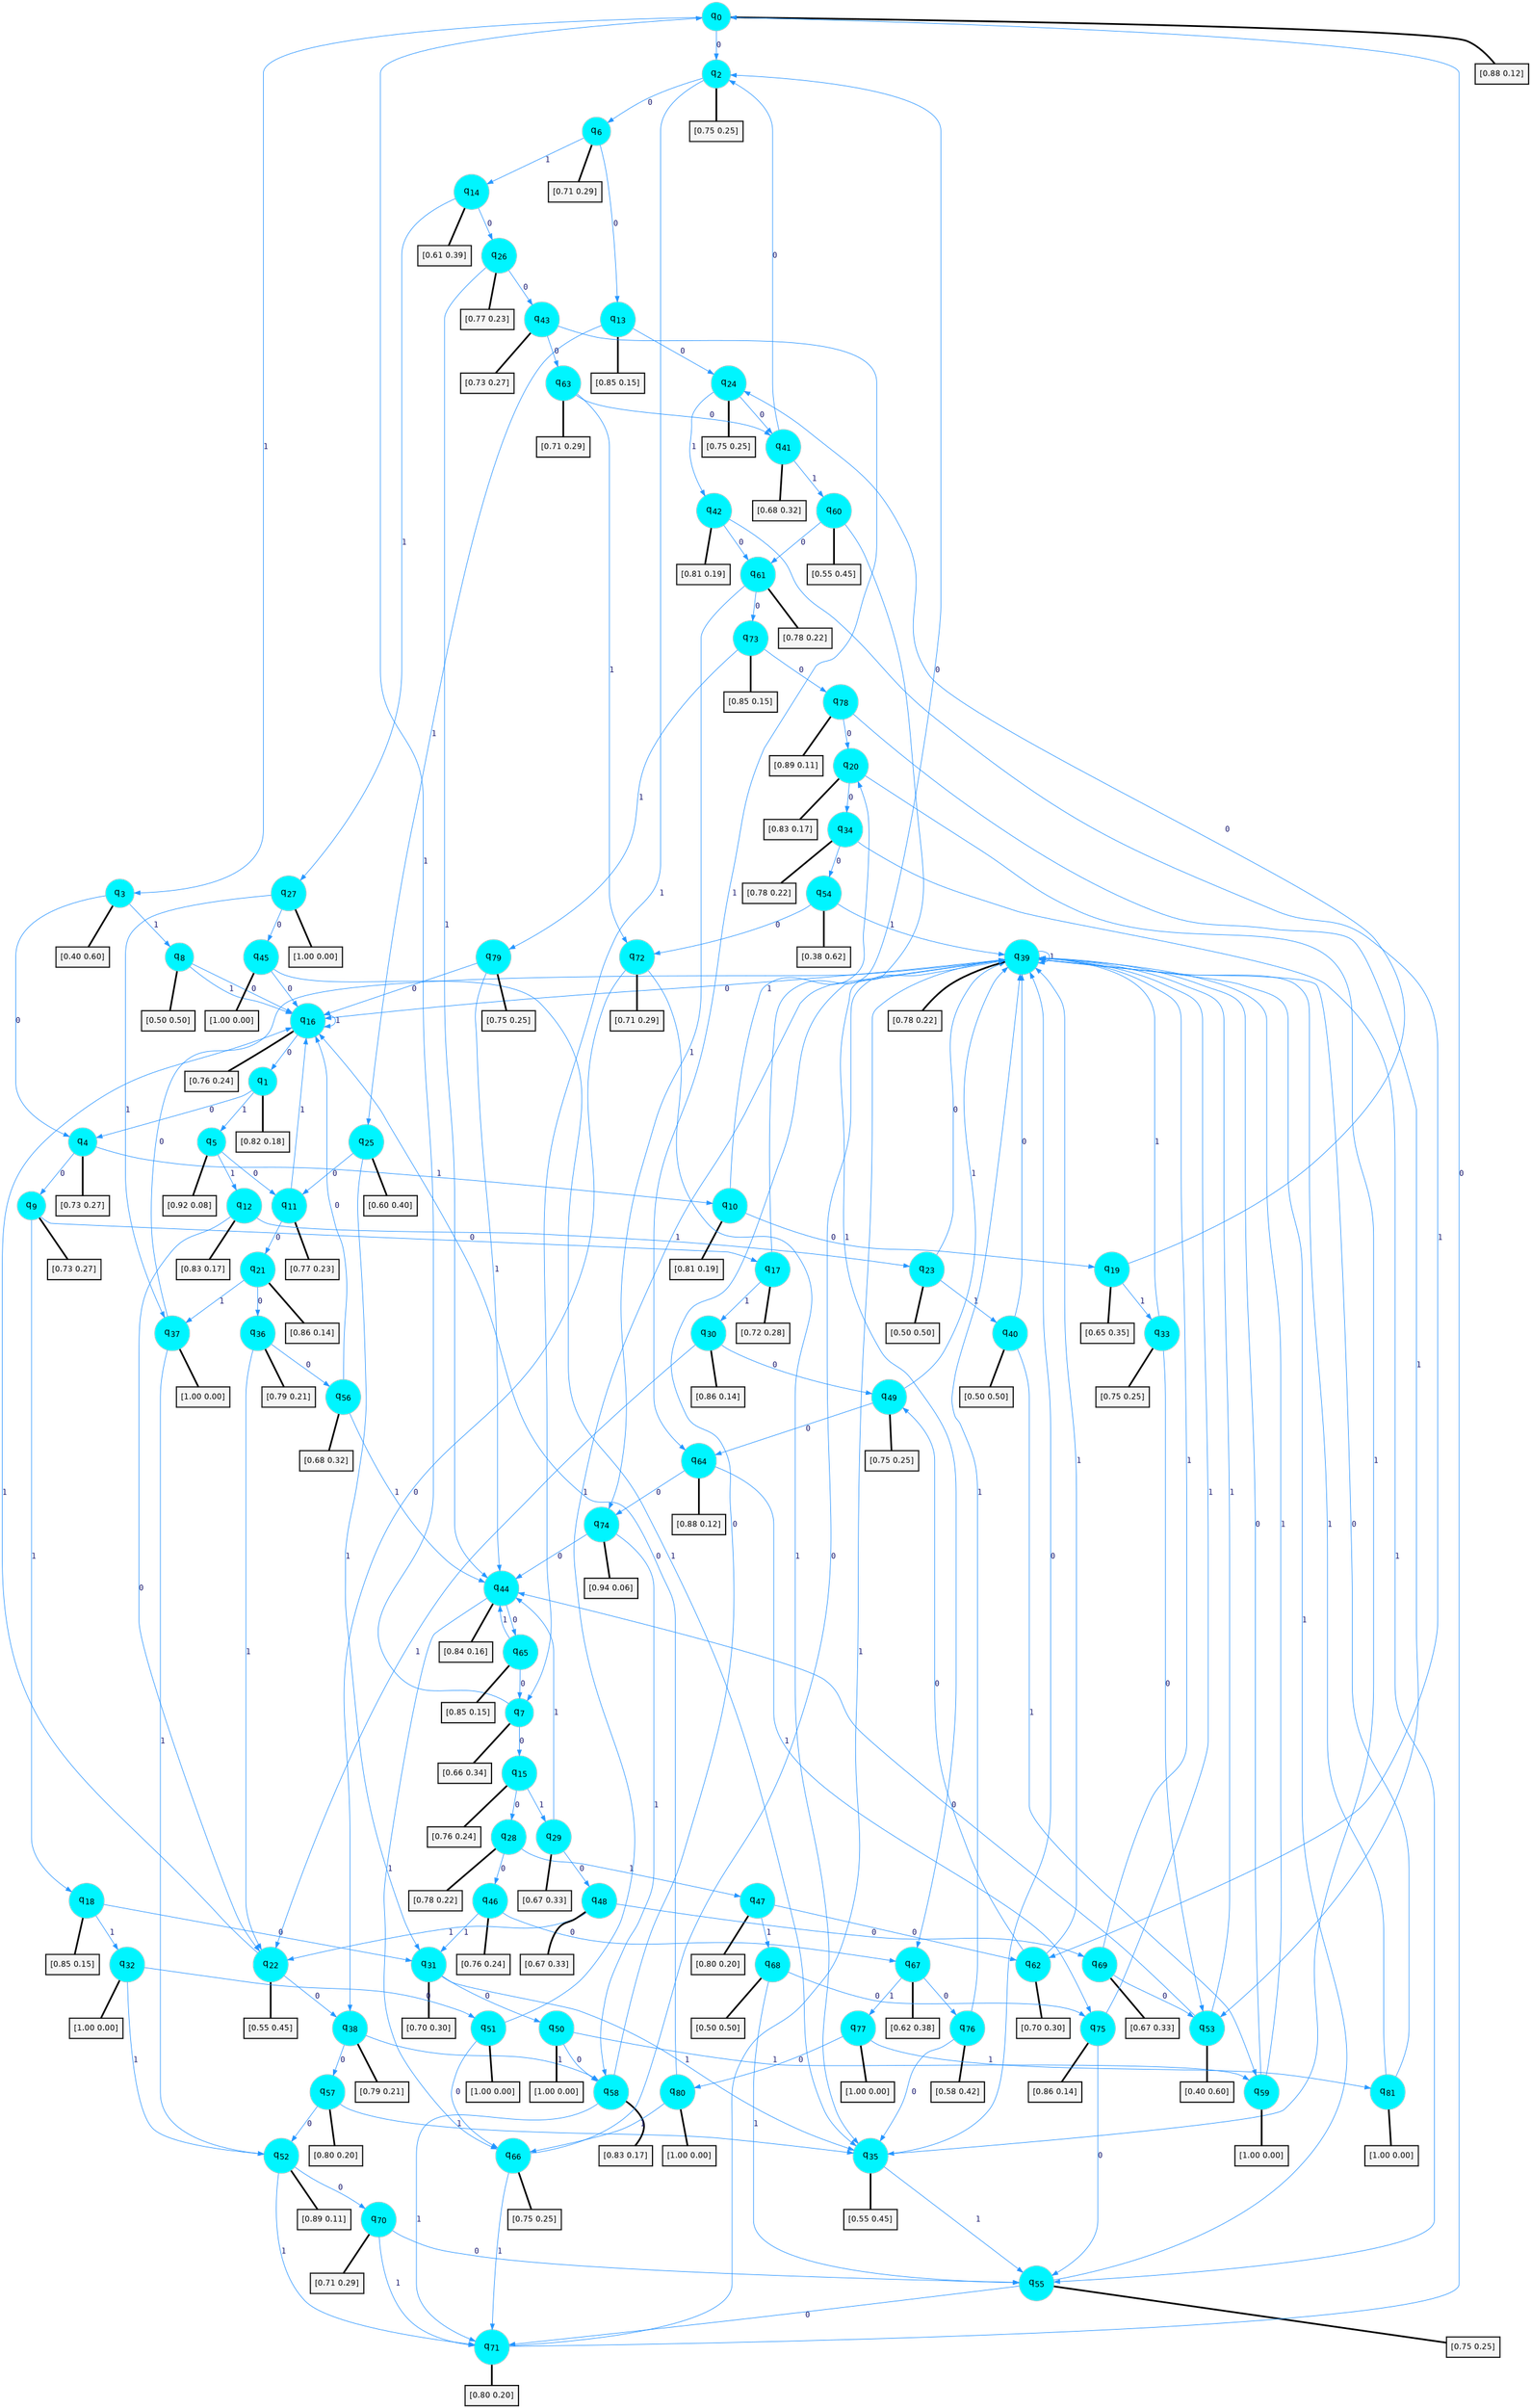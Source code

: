 digraph G {
graph [
bgcolor=transparent, dpi=300, rankdir=TD, size="40,25"];
node [
color=gray, fillcolor=turquoise1, fontcolor=black, fontname=Helvetica, fontsize=16, fontweight=bold, shape=circle, style=filled];
edge [
arrowsize=1, color=dodgerblue1, fontcolor=midnightblue, fontname=courier, fontweight=bold, penwidth=1, style=solid, weight=20];
0[label=<q<SUB>0</SUB>>];
1[label=<q<SUB>1</SUB>>];
2[label=<q<SUB>2</SUB>>];
3[label=<q<SUB>3</SUB>>];
4[label=<q<SUB>4</SUB>>];
5[label=<q<SUB>5</SUB>>];
6[label=<q<SUB>6</SUB>>];
7[label=<q<SUB>7</SUB>>];
8[label=<q<SUB>8</SUB>>];
9[label=<q<SUB>9</SUB>>];
10[label=<q<SUB>10</SUB>>];
11[label=<q<SUB>11</SUB>>];
12[label=<q<SUB>12</SUB>>];
13[label=<q<SUB>13</SUB>>];
14[label=<q<SUB>14</SUB>>];
15[label=<q<SUB>15</SUB>>];
16[label=<q<SUB>16</SUB>>];
17[label=<q<SUB>17</SUB>>];
18[label=<q<SUB>18</SUB>>];
19[label=<q<SUB>19</SUB>>];
20[label=<q<SUB>20</SUB>>];
21[label=<q<SUB>21</SUB>>];
22[label=<q<SUB>22</SUB>>];
23[label=<q<SUB>23</SUB>>];
24[label=<q<SUB>24</SUB>>];
25[label=<q<SUB>25</SUB>>];
26[label=<q<SUB>26</SUB>>];
27[label=<q<SUB>27</SUB>>];
28[label=<q<SUB>28</SUB>>];
29[label=<q<SUB>29</SUB>>];
30[label=<q<SUB>30</SUB>>];
31[label=<q<SUB>31</SUB>>];
32[label=<q<SUB>32</SUB>>];
33[label=<q<SUB>33</SUB>>];
34[label=<q<SUB>34</SUB>>];
35[label=<q<SUB>35</SUB>>];
36[label=<q<SUB>36</SUB>>];
37[label=<q<SUB>37</SUB>>];
38[label=<q<SUB>38</SUB>>];
39[label=<q<SUB>39</SUB>>];
40[label=<q<SUB>40</SUB>>];
41[label=<q<SUB>41</SUB>>];
42[label=<q<SUB>42</SUB>>];
43[label=<q<SUB>43</SUB>>];
44[label=<q<SUB>44</SUB>>];
45[label=<q<SUB>45</SUB>>];
46[label=<q<SUB>46</SUB>>];
47[label=<q<SUB>47</SUB>>];
48[label=<q<SUB>48</SUB>>];
49[label=<q<SUB>49</SUB>>];
50[label=<q<SUB>50</SUB>>];
51[label=<q<SUB>51</SUB>>];
52[label=<q<SUB>52</SUB>>];
53[label=<q<SUB>53</SUB>>];
54[label=<q<SUB>54</SUB>>];
55[label=<q<SUB>55</SUB>>];
56[label=<q<SUB>56</SUB>>];
57[label=<q<SUB>57</SUB>>];
58[label=<q<SUB>58</SUB>>];
59[label=<q<SUB>59</SUB>>];
60[label=<q<SUB>60</SUB>>];
61[label=<q<SUB>61</SUB>>];
62[label=<q<SUB>62</SUB>>];
63[label=<q<SUB>63</SUB>>];
64[label=<q<SUB>64</SUB>>];
65[label=<q<SUB>65</SUB>>];
66[label=<q<SUB>66</SUB>>];
67[label=<q<SUB>67</SUB>>];
68[label=<q<SUB>68</SUB>>];
69[label=<q<SUB>69</SUB>>];
70[label=<q<SUB>70</SUB>>];
71[label=<q<SUB>71</SUB>>];
72[label=<q<SUB>72</SUB>>];
73[label=<q<SUB>73</SUB>>];
74[label=<q<SUB>74</SUB>>];
75[label=<q<SUB>75</SUB>>];
76[label=<q<SUB>76</SUB>>];
77[label=<q<SUB>77</SUB>>];
78[label=<q<SUB>78</SUB>>];
79[label=<q<SUB>79</SUB>>];
80[label=<q<SUB>80</SUB>>];
81[label=<q<SUB>81</SUB>>];
82[label="[0.88 0.12]", shape=box,fontcolor=black, fontname=Helvetica, fontsize=14, penwidth=2, fillcolor=whitesmoke,color=black];
83[label="[0.82 0.18]", shape=box,fontcolor=black, fontname=Helvetica, fontsize=14, penwidth=2, fillcolor=whitesmoke,color=black];
84[label="[0.75 0.25]", shape=box,fontcolor=black, fontname=Helvetica, fontsize=14, penwidth=2, fillcolor=whitesmoke,color=black];
85[label="[0.40 0.60]", shape=box,fontcolor=black, fontname=Helvetica, fontsize=14, penwidth=2, fillcolor=whitesmoke,color=black];
86[label="[0.73 0.27]", shape=box,fontcolor=black, fontname=Helvetica, fontsize=14, penwidth=2, fillcolor=whitesmoke,color=black];
87[label="[0.92 0.08]", shape=box,fontcolor=black, fontname=Helvetica, fontsize=14, penwidth=2, fillcolor=whitesmoke,color=black];
88[label="[0.71 0.29]", shape=box,fontcolor=black, fontname=Helvetica, fontsize=14, penwidth=2, fillcolor=whitesmoke,color=black];
89[label="[0.66 0.34]", shape=box,fontcolor=black, fontname=Helvetica, fontsize=14, penwidth=2, fillcolor=whitesmoke,color=black];
90[label="[0.50 0.50]", shape=box,fontcolor=black, fontname=Helvetica, fontsize=14, penwidth=2, fillcolor=whitesmoke,color=black];
91[label="[0.73 0.27]", shape=box,fontcolor=black, fontname=Helvetica, fontsize=14, penwidth=2, fillcolor=whitesmoke,color=black];
92[label="[0.81 0.19]", shape=box,fontcolor=black, fontname=Helvetica, fontsize=14, penwidth=2, fillcolor=whitesmoke,color=black];
93[label="[0.77 0.23]", shape=box,fontcolor=black, fontname=Helvetica, fontsize=14, penwidth=2, fillcolor=whitesmoke,color=black];
94[label="[0.83 0.17]", shape=box,fontcolor=black, fontname=Helvetica, fontsize=14, penwidth=2, fillcolor=whitesmoke,color=black];
95[label="[0.85 0.15]", shape=box,fontcolor=black, fontname=Helvetica, fontsize=14, penwidth=2, fillcolor=whitesmoke,color=black];
96[label="[0.61 0.39]", shape=box,fontcolor=black, fontname=Helvetica, fontsize=14, penwidth=2, fillcolor=whitesmoke,color=black];
97[label="[0.76 0.24]", shape=box,fontcolor=black, fontname=Helvetica, fontsize=14, penwidth=2, fillcolor=whitesmoke,color=black];
98[label="[0.76 0.24]", shape=box,fontcolor=black, fontname=Helvetica, fontsize=14, penwidth=2, fillcolor=whitesmoke,color=black];
99[label="[0.72 0.28]", shape=box,fontcolor=black, fontname=Helvetica, fontsize=14, penwidth=2, fillcolor=whitesmoke,color=black];
100[label="[0.85 0.15]", shape=box,fontcolor=black, fontname=Helvetica, fontsize=14, penwidth=2, fillcolor=whitesmoke,color=black];
101[label="[0.65 0.35]", shape=box,fontcolor=black, fontname=Helvetica, fontsize=14, penwidth=2, fillcolor=whitesmoke,color=black];
102[label="[0.83 0.17]", shape=box,fontcolor=black, fontname=Helvetica, fontsize=14, penwidth=2, fillcolor=whitesmoke,color=black];
103[label="[0.86 0.14]", shape=box,fontcolor=black, fontname=Helvetica, fontsize=14, penwidth=2, fillcolor=whitesmoke,color=black];
104[label="[0.55 0.45]", shape=box,fontcolor=black, fontname=Helvetica, fontsize=14, penwidth=2, fillcolor=whitesmoke,color=black];
105[label="[0.50 0.50]", shape=box,fontcolor=black, fontname=Helvetica, fontsize=14, penwidth=2, fillcolor=whitesmoke,color=black];
106[label="[0.75 0.25]", shape=box,fontcolor=black, fontname=Helvetica, fontsize=14, penwidth=2, fillcolor=whitesmoke,color=black];
107[label="[0.60 0.40]", shape=box,fontcolor=black, fontname=Helvetica, fontsize=14, penwidth=2, fillcolor=whitesmoke,color=black];
108[label="[0.77 0.23]", shape=box,fontcolor=black, fontname=Helvetica, fontsize=14, penwidth=2, fillcolor=whitesmoke,color=black];
109[label="[1.00 0.00]", shape=box,fontcolor=black, fontname=Helvetica, fontsize=14, penwidth=2, fillcolor=whitesmoke,color=black];
110[label="[0.78 0.22]", shape=box,fontcolor=black, fontname=Helvetica, fontsize=14, penwidth=2, fillcolor=whitesmoke,color=black];
111[label="[0.67 0.33]", shape=box,fontcolor=black, fontname=Helvetica, fontsize=14, penwidth=2, fillcolor=whitesmoke,color=black];
112[label="[0.86 0.14]", shape=box,fontcolor=black, fontname=Helvetica, fontsize=14, penwidth=2, fillcolor=whitesmoke,color=black];
113[label="[0.70 0.30]", shape=box,fontcolor=black, fontname=Helvetica, fontsize=14, penwidth=2, fillcolor=whitesmoke,color=black];
114[label="[1.00 0.00]", shape=box,fontcolor=black, fontname=Helvetica, fontsize=14, penwidth=2, fillcolor=whitesmoke,color=black];
115[label="[0.75 0.25]", shape=box,fontcolor=black, fontname=Helvetica, fontsize=14, penwidth=2, fillcolor=whitesmoke,color=black];
116[label="[0.78 0.22]", shape=box,fontcolor=black, fontname=Helvetica, fontsize=14, penwidth=2, fillcolor=whitesmoke,color=black];
117[label="[0.55 0.45]", shape=box,fontcolor=black, fontname=Helvetica, fontsize=14, penwidth=2, fillcolor=whitesmoke,color=black];
118[label="[0.79 0.21]", shape=box,fontcolor=black, fontname=Helvetica, fontsize=14, penwidth=2, fillcolor=whitesmoke,color=black];
119[label="[1.00 0.00]", shape=box,fontcolor=black, fontname=Helvetica, fontsize=14, penwidth=2, fillcolor=whitesmoke,color=black];
120[label="[0.79 0.21]", shape=box,fontcolor=black, fontname=Helvetica, fontsize=14, penwidth=2, fillcolor=whitesmoke,color=black];
121[label="[0.78 0.22]", shape=box,fontcolor=black, fontname=Helvetica, fontsize=14, penwidth=2, fillcolor=whitesmoke,color=black];
122[label="[0.50 0.50]", shape=box,fontcolor=black, fontname=Helvetica, fontsize=14, penwidth=2, fillcolor=whitesmoke,color=black];
123[label="[0.68 0.32]", shape=box,fontcolor=black, fontname=Helvetica, fontsize=14, penwidth=2, fillcolor=whitesmoke,color=black];
124[label="[0.81 0.19]", shape=box,fontcolor=black, fontname=Helvetica, fontsize=14, penwidth=2, fillcolor=whitesmoke,color=black];
125[label="[0.73 0.27]", shape=box,fontcolor=black, fontname=Helvetica, fontsize=14, penwidth=2, fillcolor=whitesmoke,color=black];
126[label="[0.84 0.16]", shape=box,fontcolor=black, fontname=Helvetica, fontsize=14, penwidth=2, fillcolor=whitesmoke,color=black];
127[label="[1.00 0.00]", shape=box,fontcolor=black, fontname=Helvetica, fontsize=14, penwidth=2, fillcolor=whitesmoke,color=black];
128[label="[0.76 0.24]", shape=box,fontcolor=black, fontname=Helvetica, fontsize=14, penwidth=2, fillcolor=whitesmoke,color=black];
129[label="[0.80 0.20]", shape=box,fontcolor=black, fontname=Helvetica, fontsize=14, penwidth=2, fillcolor=whitesmoke,color=black];
130[label="[0.67 0.33]", shape=box,fontcolor=black, fontname=Helvetica, fontsize=14, penwidth=2, fillcolor=whitesmoke,color=black];
131[label="[0.75 0.25]", shape=box,fontcolor=black, fontname=Helvetica, fontsize=14, penwidth=2, fillcolor=whitesmoke,color=black];
132[label="[1.00 0.00]", shape=box,fontcolor=black, fontname=Helvetica, fontsize=14, penwidth=2, fillcolor=whitesmoke,color=black];
133[label="[1.00 0.00]", shape=box,fontcolor=black, fontname=Helvetica, fontsize=14, penwidth=2, fillcolor=whitesmoke,color=black];
134[label="[0.89 0.11]", shape=box,fontcolor=black, fontname=Helvetica, fontsize=14, penwidth=2, fillcolor=whitesmoke,color=black];
135[label="[0.40 0.60]", shape=box,fontcolor=black, fontname=Helvetica, fontsize=14, penwidth=2, fillcolor=whitesmoke,color=black];
136[label="[0.38 0.62]", shape=box,fontcolor=black, fontname=Helvetica, fontsize=14, penwidth=2, fillcolor=whitesmoke,color=black];
137[label="[0.75 0.25]", shape=box,fontcolor=black, fontname=Helvetica, fontsize=14, penwidth=2, fillcolor=whitesmoke,color=black];
138[label="[0.68 0.32]", shape=box,fontcolor=black, fontname=Helvetica, fontsize=14, penwidth=2, fillcolor=whitesmoke,color=black];
139[label="[0.80 0.20]", shape=box,fontcolor=black, fontname=Helvetica, fontsize=14, penwidth=2, fillcolor=whitesmoke,color=black];
140[label="[0.83 0.17]", shape=box,fontcolor=black, fontname=Helvetica, fontsize=14, penwidth=2, fillcolor=whitesmoke,color=black];
141[label="[1.00 0.00]", shape=box,fontcolor=black, fontname=Helvetica, fontsize=14, penwidth=2, fillcolor=whitesmoke,color=black];
142[label="[0.55 0.45]", shape=box,fontcolor=black, fontname=Helvetica, fontsize=14, penwidth=2, fillcolor=whitesmoke,color=black];
143[label="[0.78 0.22]", shape=box,fontcolor=black, fontname=Helvetica, fontsize=14, penwidth=2, fillcolor=whitesmoke,color=black];
144[label="[0.70 0.30]", shape=box,fontcolor=black, fontname=Helvetica, fontsize=14, penwidth=2, fillcolor=whitesmoke,color=black];
145[label="[0.71 0.29]", shape=box,fontcolor=black, fontname=Helvetica, fontsize=14, penwidth=2, fillcolor=whitesmoke,color=black];
146[label="[0.88 0.12]", shape=box,fontcolor=black, fontname=Helvetica, fontsize=14, penwidth=2, fillcolor=whitesmoke,color=black];
147[label="[0.85 0.15]", shape=box,fontcolor=black, fontname=Helvetica, fontsize=14, penwidth=2, fillcolor=whitesmoke,color=black];
148[label="[0.75 0.25]", shape=box,fontcolor=black, fontname=Helvetica, fontsize=14, penwidth=2, fillcolor=whitesmoke,color=black];
149[label="[0.62 0.38]", shape=box,fontcolor=black, fontname=Helvetica, fontsize=14, penwidth=2, fillcolor=whitesmoke,color=black];
150[label="[0.50 0.50]", shape=box,fontcolor=black, fontname=Helvetica, fontsize=14, penwidth=2, fillcolor=whitesmoke,color=black];
151[label="[0.67 0.33]", shape=box,fontcolor=black, fontname=Helvetica, fontsize=14, penwidth=2, fillcolor=whitesmoke,color=black];
152[label="[0.71 0.29]", shape=box,fontcolor=black, fontname=Helvetica, fontsize=14, penwidth=2, fillcolor=whitesmoke,color=black];
153[label="[0.80 0.20]", shape=box,fontcolor=black, fontname=Helvetica, fontsize=14, penwidth=2, fillcolor=whitesmoke,color=black];
154[label="[0.71 0.29]", shape=box,fontcolor=black, fontname=Helvetica, fontsize=14, penwidth=2, fillcolor=whitesmoke,color=black];
155[label="[0.85 0.15]", shape=box,fontcolor=black, fontname=Helvetica, fontsize=14, penwidth=2, fillcolor=whitesmoke,color=black];
156[label="[0.94 0.06]", shape=box,fontcolor=black, fontname=Helvetica, fontsize=14, penwidth=2, fillcolor=whitesmoke,color=black];
157[label="[0.86 0.14]", shape=box,fontcolor=black, fontname=Helvetica, fontsize=14, penwidth=2, fillcolor=whitesmoke,color=black];
158[label="[0.58 0.42]", shape=box,fontcolor=black, fontname=Helvetica, fontsize=14, penwidth=2, fillcolor=whitesmoke,color=black];
159[label="[1.00 0.00]", shape=box,fontcolor=black, fontname=Helvetica, fontsize=14, penwidth=2, fillcolor=whitesmoke,color=black];
160[label="[0.89 0.11]", shape=box,fontcolor=black, fontname=Helvetica, fontsize=14, penwidth=2, fillcolor=whitesmoke,color=black];
161[label="[0.75 0.25]", shape=box,fontcolor=black, fontname=Helvetica, fontsize=14, penwidth=2, fillcolor=whitesmoke,color=black];
162[label="[1.00 0.00]", shape=box,fontcolor=black, fontname=Helvetica, fontsize=14, penwidth=2, fillcolor=whitesmoke,color=black];
163[label="[1.00 0.00]", shape=box,fontcolor=black, fontname=Helvetica, fontsize=14, penwidth=2, fillcolor=whitesmoke,color=black];
0->2 [label=0];
0->3 [label=1];
0->82 [arrowhead=none, penwidth=3,color=black];
1->4 [label=0];
1->5 [label=1];
1->83 [arrowhead=none, penwidth=3,color=black];
2->6 [label=0];
2->7 [label=1];
2->84 [arrowhead=none, penwidth=3,color=black];
3->4 [label=0];
3->8 [label=1];
3->85 [arrowhead=none, penwidth=3,color=black];
4->9 [label=0];
4->10 [label=1];
4->86 [arrowhead=none, penwidth=3,color=black];
5->11 [label=0];
5->12 [label=1];
5->87 [arrowhead=none, penwidth=3,color=black];
6->13 [label=0];
6->14 [label=1];
6->88 [arrowhead=none, penwidth=3,color=black];
7->15 [label=0];
7->0 [label=1];
7->89 [arrowhead=none, penwidth=3,color=black];
8->16 [label=0];
8->16 [label=1];
8->90 [arrowhead=none, penwidth=3,color=black];
9->17 [label=0];
9->18 [label=1];
9->91 [arrowhead=none, penwidth=3,color=black];
10->19 [label=0];
10->20 [label=1];
10->92 [arrowhead=none, penwidth=3,color=black];
11->21 [label=0];
11->16 [label=1];
11->93 [arrowhead=none, penwidth=3,color=black];
12->22 [label=0];
12->23 [label=1];
12->94 [arrowhead=none, penwidth=3,color=black];
13->24 [label=0];
13->25 [label=1];
13->95 [arrowhead=none, penwidth=3,color=black];
14->26 [label=0];
14->27 [label=1];
14->96 [arrowhead=none, penwidth=3,color=black];
15->28 [label=0];
15->29 [label=1];
15->97 [arrowhead=none, penwidth=3,color=black];
16->1 [label=0];
16->16 [label=1];
16->98 [arrowhead=none, penwidth=3,color=black];
17->2 [label=0];
17->30 [label=1];
17->99 [arrowhead=none, penwidth=3,color=black];
18->31 [label=0];
18->32 [label=1];
18->100 [arrowhead=none, penwidth=3,color=black];
19->24 [label=0];
19->33 [label=1];
19->101 [arrowhead=none, penwidth=3,color=black];
20->34 [label=0];
20->35 [label=1];
20->102 [arrowhead=none, penwidth=3,color=black];
21->36 [label=0];
21->37 [label=1];
21->103 [arrowhead=none, penwidth=3,color=black];
22->38 [label=0];
22->16 [label=1];
22->104 [arrowhead=none, penwidth=3,color=black];
23->39 [label=0];
23->40 [label=1];
23->105 [arrowhead=none, penwidth=3,color=black];
24->41 [label=0];
24->42 [label=1];
24->106 [arrowhead=none, penwidth=3,color=black];
25->11 [label=0];
25->31 [label=1];
25->107 [arrowhead=none, penwidth=3,color=black];
26->43 [label=0];
26->44 [label=1];
26->108 [arrowhead=none, penwidth=3,color=black];
27->45 [label=0];
27->37 [label=1];
27->109 [arrowhead=none, penwidth=3,color=black];
28->46 [label=0];
28->47 [label=1];
28->110 [arrowhead=none, penwidth=3,color=black];
29->48 [label=0];
29->44 [label=1];
29->111 [arrowhead=none, penwidth=3,color=black];
30->49 [label=0];
30->22 [label=1];
30->112 [arrowhead=none, penwidth=3,color=black];
31->50 [label=0];
31->35 [label=1];
31->113 [arrowhead=none, penwidth=3,color=black];
32->51 [label=0];
32->52 [label=1];
32->114 [arrowhead=none, penwidth=3,color=black];
33->53 [label=0];
33->39 [label=1];
33->115 [arrowhead=none, penwidth=3,color=black];
34->54 [label=0];
34->55 [label=1];
34->116 [arrowhead=none, penwidth=3,color=black];
35->39 [label=0];
35->55 [label=1];
35->117 [arrowhead=none, penwidth=3,color=black];
36->56 [label=0];
36->22 [label=1];
36->118 [arrowhead=none, penwidth=3,color=black];
37->39 [label=0];
37->52 [label=1];
37->119 [arrowhead=none, penwidth=3,color=black];
38->57 [label=0];
38->58 [label=1];
38->120 [arrowhead=none, penwidth=3,color=black];
39->16 [label=0];
39->39 [label=1];
39->121 [arrowhead=none, penwidth=3,color=black];
40->39 [label=0];
40->59 [label=1];
40->122 [arrowhead=none, penwidth=3,color=black];
41->2 [label=0];
41->60 [label=1];
41->123 [arrowhead=none, penwidth=3,color=black];
42->61 [label=0];
42->62 [label=1];
42->124 [arrowhead=none, penwidth=3,color=black];
43->63 [label=0];
43->64 [label=1];
43->125 [arrowhead=none, penwidth=3,color=black];
44->65 [label=0];
44->66 [label=1];
44->126 [arrowhead=none, penwidth=3,color=black];
45->16 [label=0];
45->35 [label=1];
45->127 [arrowhead=none, penwidth=3,color=black];
46->67 [label=0];
46->31 [label=1];
46->128 [arrowhead=none, penwidth=3,color=black];
47->62 [label=0];
47->68 [label=1];
47->129 [arrowhead=none, penwidth=3,color=black];
48->69 [label=0];
48->22 [label=1];
48->130 [arrowhead=none, penwidth=3,color=black];
49->64 [label=0];
49->39 [label=1];
49->131 [arrowhead=none, penwidth=3,color=black];
50->58 [label=0];
50->59 [label=1];
50->132 [arrowhead=none, penwidth=3,color=black];
51->66 [label=0];
51->39 [label=1];
51->133 [arrowhead=none, penwidth=3,color=black];
52->70 [label=0];
52->71 [label=1];
52->134 [arrowhead=none, penwidth=3,color=black];
53->44 [label=0];
53->39 [label=1];
53->135 [arrowhead=none, penwidth=3,color=black];
54->72 [label=0];
54->39 [label=1];
54->136 [arrowhead=none, penwidth=3,color=black];
55->71 [label=0];
55->39 [label=1];
55->137 [arrowhead=none, penwidth=3,color=black];
56->16 [label=0];
56->44 [label=1];
56->138 [arrowhead=none, penwidth=3,color=black];
57->52 [label=0];
57->35 [label=1];
57->139 [arrowhead=none, penwidth=3,color=black];
58->39 [label=0];
58->71 [label=1];
58->140 [arrowhead=none, penwidth=3,color=black];
59->39 [label=0];
59->39 [label=1];
59->141 [arrowhead=none, penwidth=3,color=black];
60->61 [label=0];
60->67 [label=1];
60->142 [arrowhead=none, penwidth=3,color=black];
61->73 [label=0];
61->74 [label=1];
61->143 [arrowhead=none, penwidth=3,color=black];
62->49 [label=0];
62->39 [label=1];
62->144 [arrowhead=none, penwidth=3,color=black];
63->41 [label=0];
63->72 [label=1];
63->145 [arrowhead=none, penwidth=3,color=black];
64->74 [label=0];
64->75 [label=1];
64->146 [arrowhead=none, penwidth=3,color=black];
65->7 [label=0];
65->44 [label=1];
65->147 [arrowhead=none, penwidth=3,color=black];
66->39 [label=0];
66->71 [label=1];
66->148 [arrowhead=none, penwidth=3,color=black];
67->76 [label=0];
67->77 [label=1];
67->149 [arrowhead=none, penwidth=3,color=black];
68->75 [label=0];
68->55 [label=1];
68->150 [arrowhead=none, penwidth=3,color=black];
69->53 [label=0];
69->39 [label=1];
69->151 [arrowhead=none, penwidth=3,color=black];
70->55 [label=0];
70->71 [label=1];
70->152 [arrowhead=none, penwidth=3,color=black];
71->0 [label=0];
71->39 [label=1];
71->153 [arrowhead=none, penwidth=3,color=black];
72->38 [label=0];
72->35 [label=1];
72->154 [arrowhead=none, penwidth=3,color=black];
73->78 [label=0];
73->79 [label=1];
73->155 [arrowhead=none, penwidth=3,color=black];
74->44 [label=0];
74->58 [label=1];
74->156 [arrowhead=none, penwidth=3,color=black];
75->55 [label=0];
75->39 [label=1];
75->157 [arrowhead=none, penwidth=3,color=black];
76->35 [label=0];
76->39 [label=1];
76->158 [arrowhead=none, penwidth=3,color=black];
77->80 [label=0];
77->81 [label=1];
77->159 [arrowhead=none, penwidth=3,color=black];
78->20 [label=0];
78->53 [label=1];
78->160 [arrowhead=none, penwidth=3,color=black];
79->16 [label=0];
79->44 [label=1];
79->161 [arrowhead=none, penwidth=3,color=black];
80->16 [label=0];
80->66 [label=1];
80->162 [arrowhead=none, penwidth=3,color=black];
81->39 [label=0];
81->39 [label=1];
81->163 [arrowhead=none, penwidth=3,color=black];
}
